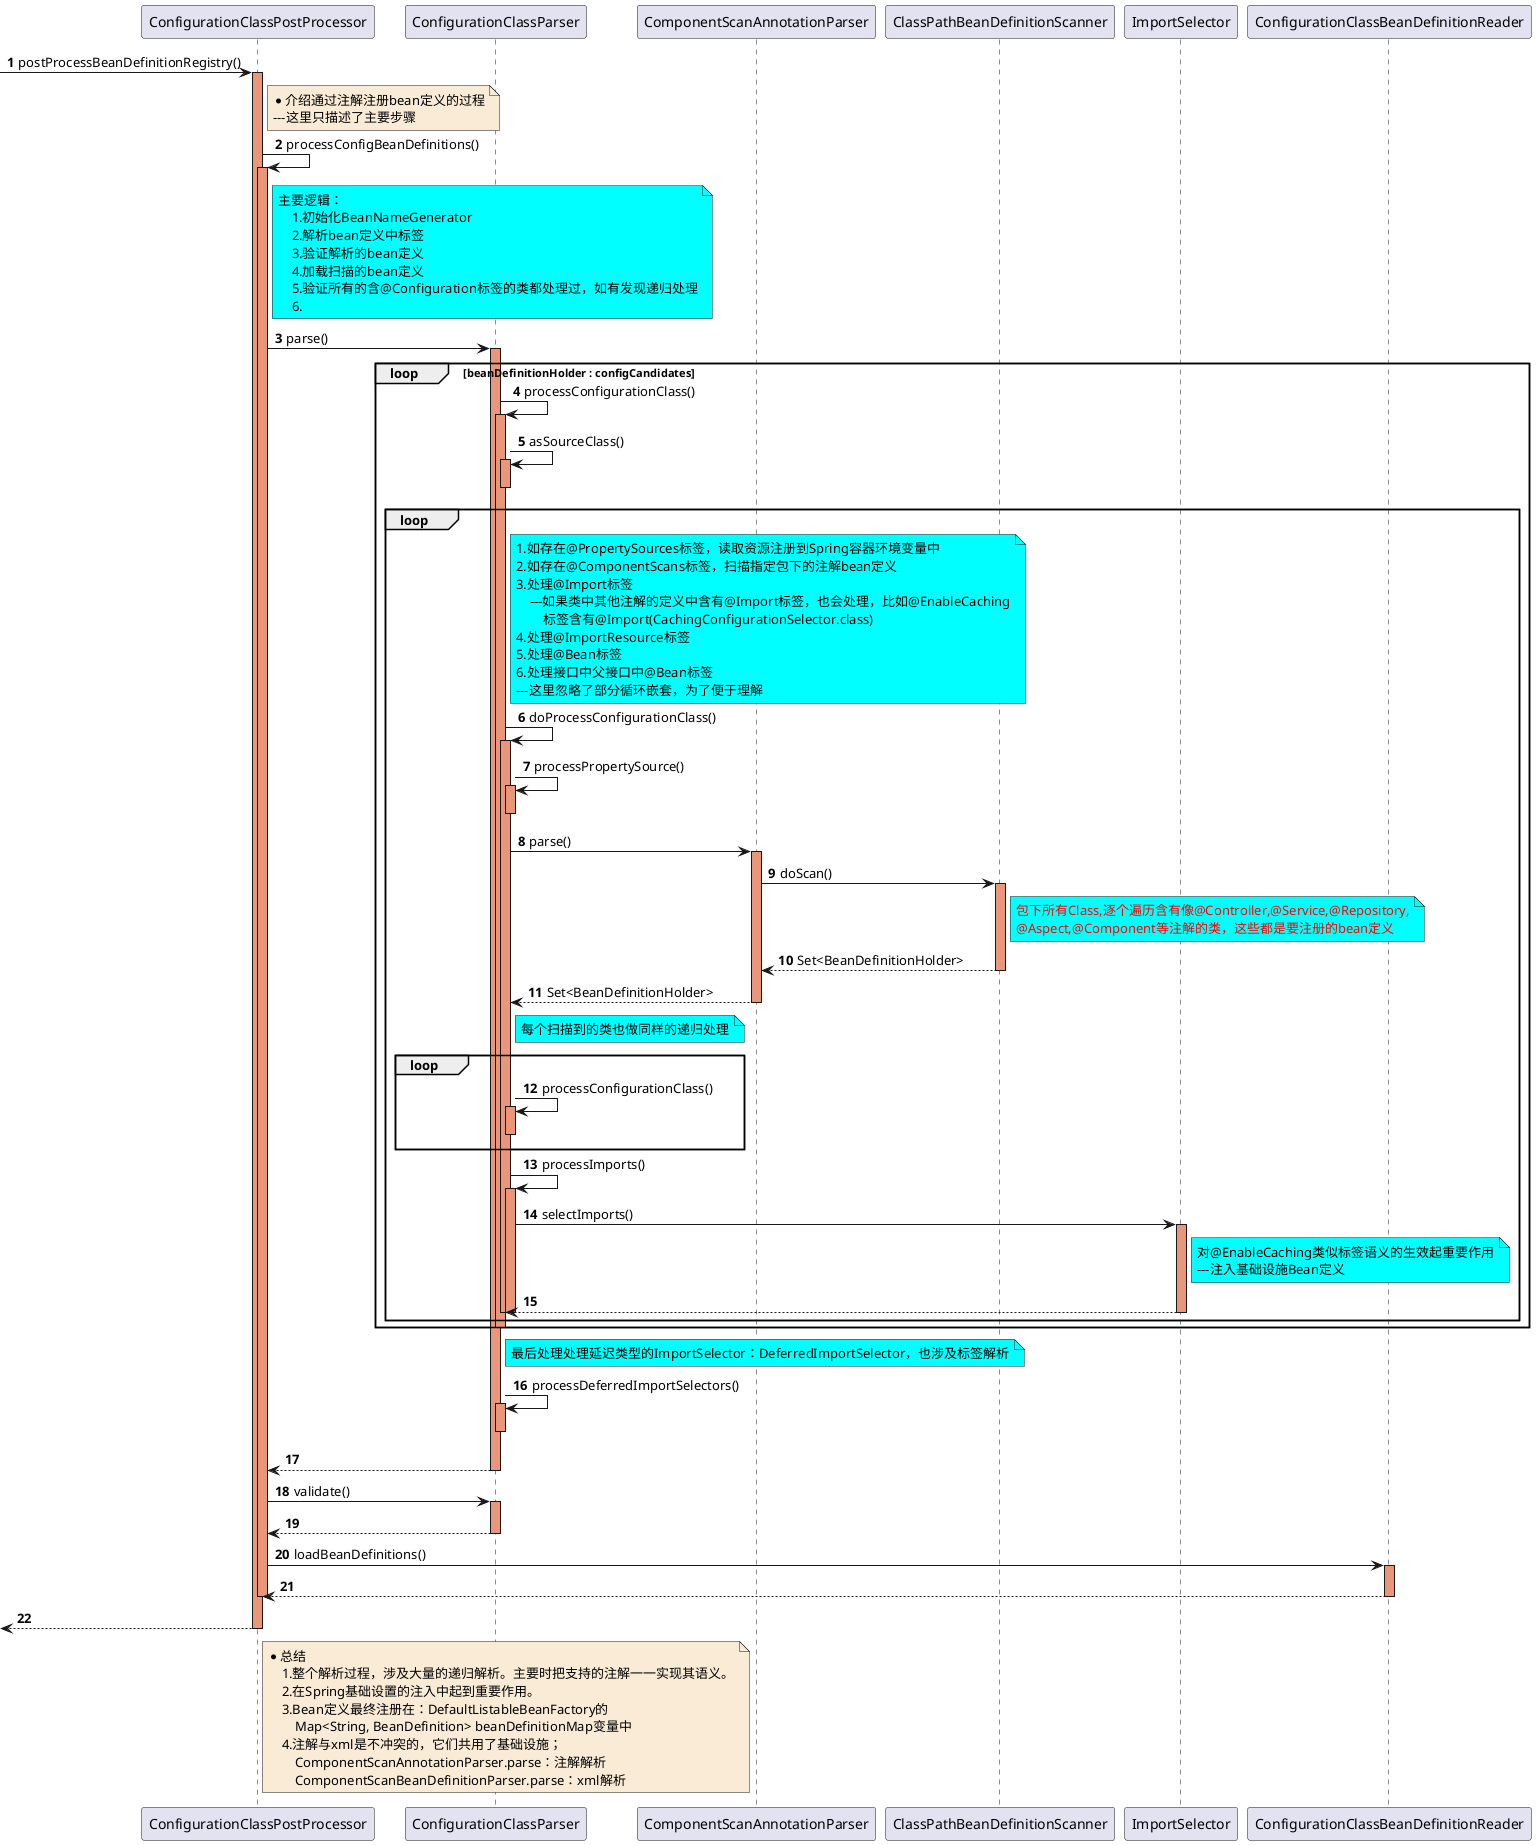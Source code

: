 @startuml

autonumber

-> ConfigurationClassPostProcessor: postProcessBeanDefinitionRegistry()
activate ConfigurationClassPostProcessor #DarkSalmon

    note right of ConfigurationClassPostProcessor #FAEBD7
        *介绍通过注解注册bean定义的过程
        ---这里只描述了主要步骤
    end note

    ConfigurationClassPostProcessor -> ConfigurationClassPostProcessor : processConfigBeanDefinitions()
    activate ConfigurationClassPostProcessor #DarkSalmon

        note right of ConfigurationClassPostProcessor #aqua
            主要逻辑：
                1.初始化BeanNameGenerator
                2.解析bean定义中标签
                3.验证解析的bean定义
                4.加载扫描的bean定义
                5.验证所有的含@Configuration标签的类都处理过，如有发现递归处理
                6.
        end note

        ConfigurationClassPostProcessor -> ConfigurationClassParser: parse()
        activate ConfigurationClassParser #DarkSalmon

            loop beanDefinitionHolder : configCandidates
                ConfigurationClassParser -> ConfigurationClassParser : processConfigurationClass()
                activate ConfigurationClassParser #DarkSalmon

                    ConfigurationClassParser -> ConfigurationClassParser : asSourceClass()
                    activate ConfigurationClassParser #DarkSalmon
                    deactivate ConfigurationClassParser

                    loop
                        note right of ConfigurationClassParser #aqua
                            1.如存在@PropertySources标签，读取资源注册到Spring容器环境变量中
                            2.如存在@ComponentScans标签，扫描指定包下的注解bean定义
                            3.处理@Import标签
                                ---如果类中其他注解的定义中含有@Import标签，也会处理，比如@EnableCaching
                                    标签含有@Import(CachingConfigurationSelector.class)
                            4.处理@ImportResource标签
                            5.处理@Bean标签
                            6.处理接口中父接口中@Bean标签
                            ---这里忽略了部分循环嵌套，为了便于理解
                        end note

                        ConfigurationClassParser -> ConfigurationClassParser : doProcessConfigurationClass()
                        activate ConfigurationClassParser #DarkSalmon

                            ConfigurationClassParser -> ConfigurationClassParser : processPropertySource()
                            activate ConfigurationClassParser #DarkSalmon
                            deactivate ConfigurationClassParser


                            ConfigurationClassParser -> ComponentScanAnnotationParser: parse()
                            activate ComponentScanAnnotationParser #DarkSalmon

                                ComponentScanAnnotationParser -> ClassPathBeanDefinitionScanner: doScan()
                                activate ClassPathBeanDefinitionScanner #DarkSalmon
                                    note right of ClassPathBeanDefinitionScanner #aqua
                                        <font color=red>包下所有Class,逐个遍历含有像@Controller,@Service,@Repository,</font>
                                        <font color=red>@Aspect,@Component等注解的类，这些都是要注册的bean定义</font>
                                    end note
                                ClassPathBeanDefinitionScanner --> ComponentScanAnnotationParser : Set<BeanDefinitionHolder>
                                deactivate ClassPathBeanDefinitionScanner

                            ComponentScanAnnotationParser --> ConfigurationClassParser : Set<BeanDefinitionHolder>
                            deactivate ComponentScanAnnotationParser

                            note right of ConfigurationClassParser #aqua
                                每个扫描到的类也做同样的递归处理
                            end note
                            loop
                                ConfigurationClassParser -> ConfigurationClassParser : processConfigurationClass()
                                activate ConfigurationClassParser #DarkSalmon

                                deactivate ConfigurationClassParser
                            end

                            ConfigurationClassParser -> ConfigurationClassParser : processImports()
                            activate ConfigurationClassParser #DarkSalmon

                                ConfigurationClassParser -> ImportSelector : selectImports()
                                activate ImportSelector #DarkSalmon
                                    note right of ImportSelector #aqua
                                        对@EnableCaching类似标签语义的生效起重要作用
                                        ---注入基础设施Bean定义
                                    end note
                                ImportSelector --> ConfigurationClassParser
                                deactivate ImportSelector


                            deactivate ConfigurationClassParser


                        deactivate ConfigurationClassParser
                    end

                deactivate ConfigurationClassParser
            end

            note right of ConfigurationClassParser #aqua
                最后处理处理延迟类型的ImportSelector：DeferredImportSelector，也涉及标签解析
            end note
            ConfigurationClassParser -> ConfigurationClassParser : processDeferredImportSelectors()
            activate ConfigurationClassParser #DarkSalmon
            deactivate ConfigurationClassParser

        ConfigurationClassParser --> ConfigurationClassPostProcessor
        deactivate ConfigurationClassParser

        ConfigurationClassPostProcessor -> ConfigurationClassParser: validate()
        activate ConfigurationClassParser #DarkSalmon
        ConfigurationClassParser --> ConfigurationClassPostProcessor
        deactivate ConfigurationClassParser

        ConfigurationClassPostProcessor -> ConfigurationClassBeanDefinitionReader: loadBeanDefinitions()
        activate ConfigurationClassBeanDefinitionReader #DarkSalmon
        ConfigurationClassBeanDefinitionReader --> ConfigurationClassPostProcessor
        deactivate ConfigurationClassBeanDefinitionReader


    deactivate ConfigurationClassPostProcessor







<-- ConfigurationClassPostProcessor
deactivate ConfigurationClassPostProcessor

note right of ConfigurationClassPostProcessor #FAEBD7
*总结
    1.整个解析过程，涉及大量的递归解析。主要时把支持的注解一一实现其语义。
    2.在Spring基础设置的注入中起到重要作用。
    3.Bean定义最终注册在：DefaultListableBeanFactory的
        Map<String, BeanDefinition> beanDefinitionMap变量中
    4.注解与xml是不冲突的，它们共用了基础设施；
        ComponentScanAnnotationParser.parse：注解解析
        ComponentScanBeanDefinitionParser.parse：xml解析
end note

@enduml